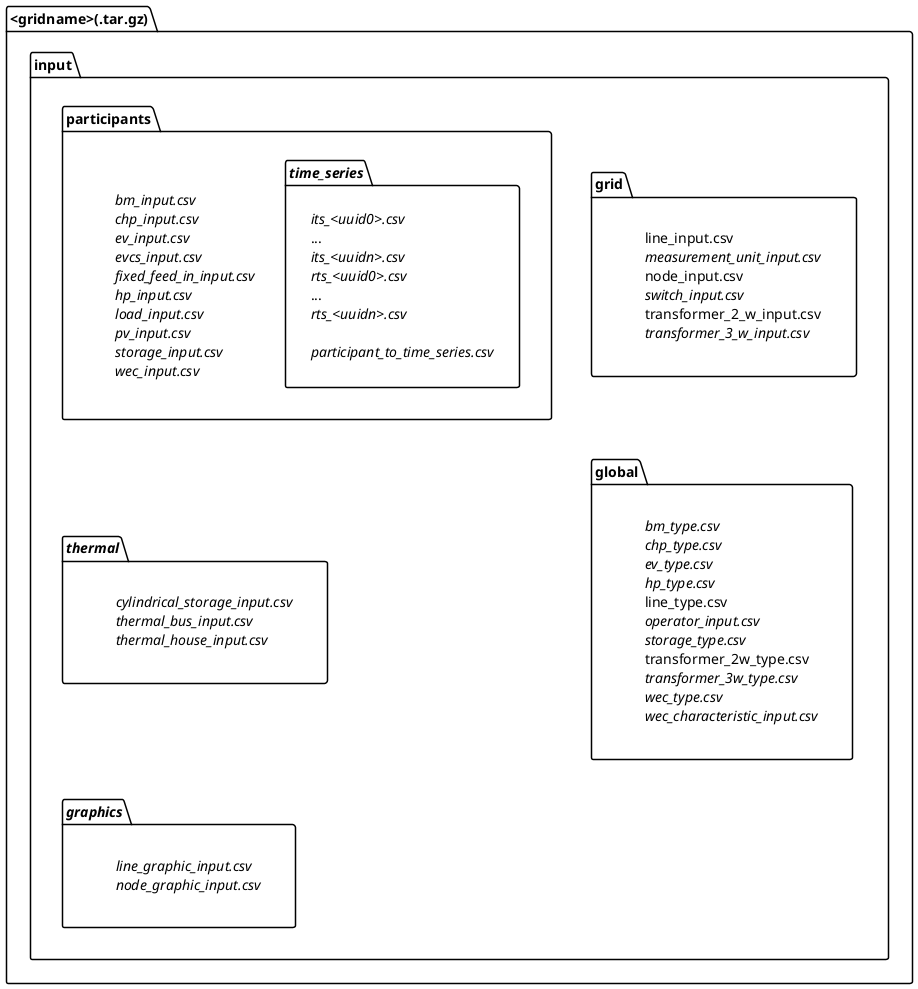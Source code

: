 @startuml

package <gridname>(.tar.gz) {
    package input {
        package global {
            label "//bm_type.csv//\n//chp_type.csv//\n//ev_type.csv//\n//hp_type.csv//\nline_type.csv\n//operator_input.csv//\n//storage_type.csv//\ntransformer_2w_type.csv\n//transformer_3w_type.csv//\n//wec_type.csv//\n//wec_characteristic_input.csv//"
        }
        package grid {
            label "line_input.csv\n//measurement_unit_input.csv//\nnode_input.csv\n//switch_input.csv//\ntransformer_2_w_input.csv\n//transformer_3_w_input.csv//"
        }
        package "//thermal//" as th {
            label "//cylindrical_storage_input.csv//\n//thermal_bus_input.csv//\n//thermal_house_input.csv//"
        }
        package participants {
            label "//bm_input.csv//\n//chp_input.csv//\n//ev_input.csv//\n//evcs_input.csv//\n//fixed_feed_in_input.csv//\n//hp_input.csv//\n//load_input.csv//\n//pv_input.csv//\n//storage_input.csv//\n//wec_input.csv//"
            package //time_series// {
                label "//its_<uuid0>.csv//\n...\n//its_<uuidn>.csv//\n//rts_<uuid0>.csv//\n...\n//rts_<uuidn>.csv//\n\n//participant_to_time_series.csv//"
            }
        }
        package //graphics// as gr {
            label "//line_graphic_input.csv//\n//node_graphic_input.csv//"
        }

        grid -[hidden]- global
        participants -[hidden]- th
        th -[hidden]- gr
    }
}

@enduml